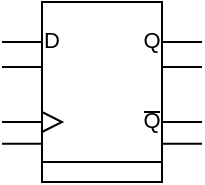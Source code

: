 <mxfile version="24.4.13" type="github">
  <diagram name="第 1 页" id="Ik-g8sNIh_6q8OoHqGbS">
    <mxGraphModel dx="2074" dy="1098" grid="1" gridSize="10" guides="1" tooltips="1" connect="1" arrows="1" fold="1" page="1" pageScale="1" pageWidth="827" pageHeight="1169" math="0" shadow="0">
      <root>
        <mxCell id="0" />
        <mxCell id="1" parent="0" />
        <mxCell id="dMCegh1roNdyK8uuiMYh-1" value="" style="verticalLabelPosition=bottom;shadow=0;dashed=0;align=center;html=1;verticalAlign=top;shape=mxgraph.electrical.logic_gates.d_type_flip-flop_with_clear_2;" vertex="1" parent="1">
          <mxGeometry x="680" y="520" width="100" height="90" as="geometry" />
        </mxCell>
        <mxCell id="dMCegh1roNdyK8uuiMYh-2" value="" style="verticalLabelPosition=bottom;shadow=0;dashed=0;align=center;html=1;verticalAlign=top;shape=mxgraph.electrical.logic_gates.d_type_flip-flop;container=0;" vertex="1" parent="1">
          <mxGeometry x="680" y="520" width="100" height="80" as="geometry" />
        </mxCell>
      </root>
    </mxGraphModel>
  </diagram>
</mxfile>
